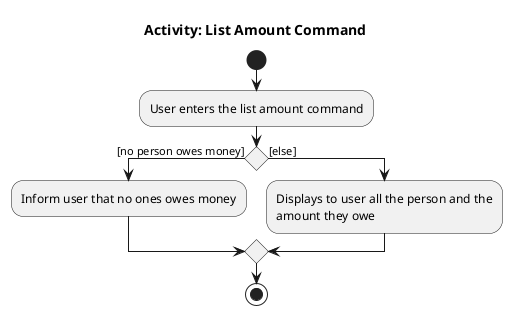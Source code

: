 @startuml
/' @author @WillySeahh'/
title Activity: List Amount Command

start
:User enters the list amount command;

if () then ([no person owes money])
    :Inform user that no ones owes money;
else ([else])
    :Displays to user all the person and the
    amount they owe;

endif
stop
@enduml
